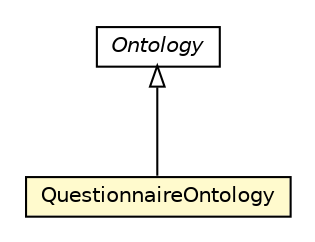 #!/usr/local/bin/dot
#
# Class diagram 
# Generated by UMLGraph version R5_6-24-gf6e263 (http://www.umlgraph.org/)
#

digraph G {
	edge [fontname="Helvetica",fontsize=10,labelfontname="Helvetica",labelfontsize=10];
	node [fontname="Helvetica",fontsize=10,shape=plaintext];
	nodesep=0.25;
	ranksep=0.5;
	// org.universAAL.ontology.questionnaire.QuestionnaireOntology
	c318398 [label=<<table title="org.universAAL.ontology.questionnaire.QuestionnaireOntology" border="0" cellborder="1" cellspacing="0" cellpadding="2" port="p" bgcolor="lemonChiffon" href="./QuestionnaireOntology.html">
		<tr><td><table border="0" cellspacing="0" cellpadding="1">
<tr><td align="center" balign="center"> QuestionnaireOntology </td></tr>
		</table></td></tr>
		</table>>, URL="./QuestionnaireOntology.html", fontname="Helvetica", fontcolor="black", fontsize=10.0];
	//org.universAAL.ontology.questionnaire.QuestionnaireOntology extends org.universAAL.middleware.owl.Ontology
	c318478:p -> c318398:p [dir=back,arrowtail=empty];
	// org.universAAL.middleware.owl.Ontology
	c318478 [label=<<table title="org.universAAL.middleware.owl.Ontology" border="0" cellborder="1" cellspacing="0" cellpadding="2" port="p" href="http://java.sun.com/j2se/1.4.2/docs/api/org/universAAL/middleware/owl/Ontology.html">
		<tr><td><table border="0" cellspacing="0" cellpadding="1">
<tr><td align="center" balign="center"><font face="Helvetica-Oblique"> Ontology </font></td></tr>
		</table></td></tr>
		</table>>, URL="http://java.sun.com/j2se/1.4.2/docs/api/org/universAAL/middleware/owl/Ontology.html", fontname="Helvetica", fontcolor="black", fontsize=10.0];
}

